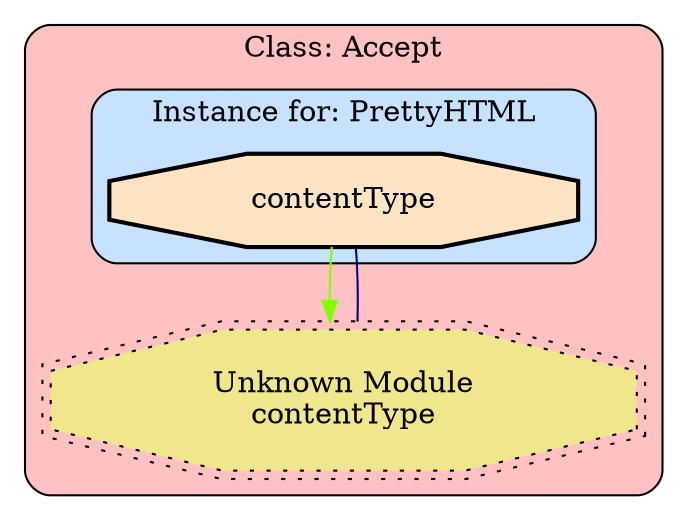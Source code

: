 digraph "Core of Thentos.Frontend.Types" {
    node [margin="0.4,0.1"
         ,style=filled];
    subgraph cluster_Class_Accept {
        graph [label="Class: Accept"
              ,style="filled,rounded"
              ,fillcolor=rosybrown1];
        subgraph cluster_Class_Accept_Data_PrettyHTML {
            graph [label="Instance for: PrettyHTML"
                  ,style="filled,rounded"
                  ,fillcolor=slategray1];
            25 [label=contentType
               ,shape=octagon
               ,fillcolor=bisque
               ,style="filled,bold"];
        }
        46 [label="Unknown Module\ncontentType"
           ,shape=doubleoctagon
           ,fillcolor=khaki
           ,style="filled,dotted"];
    }
    25 -> 46 [penwidth=1
             ,color=chartreuse];
    46 -> 25 [penwidth=1
             ,color=navy
             ,dir=none];
}
